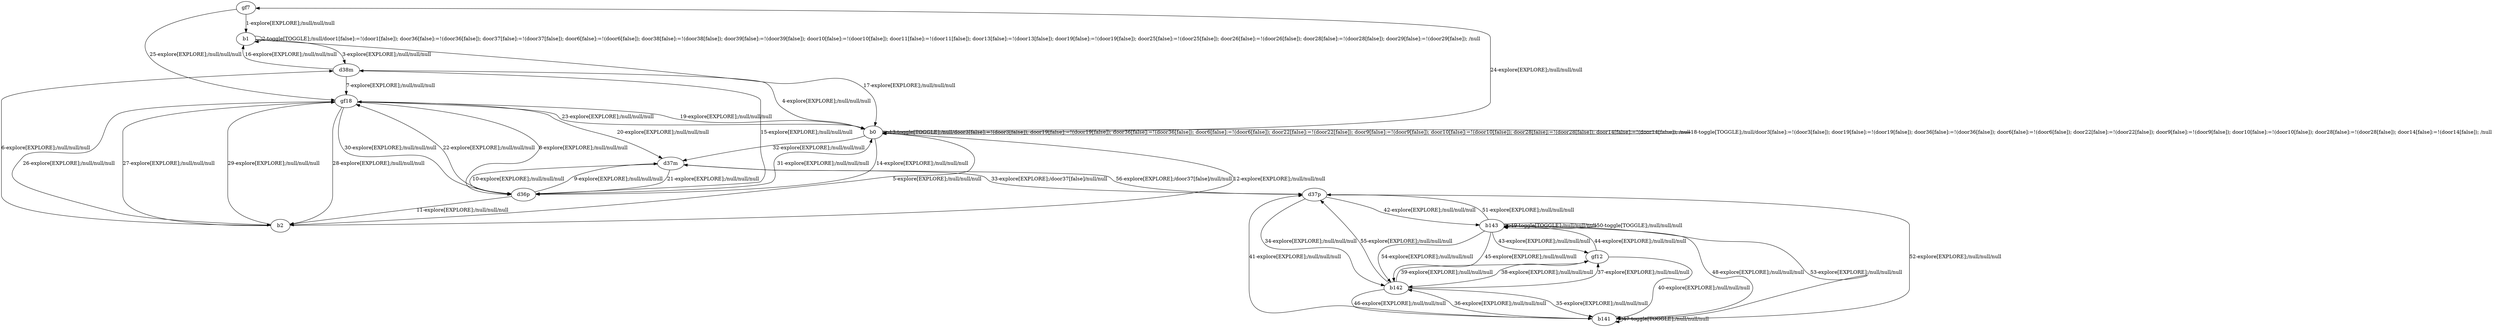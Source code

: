# Total number of goals covered by this test: 17
# b143 --> b143
# b141 --> b143
# b143 --> gf12
# b142 --> gf12
# d37p --> b142
# b142 --> d37p
# b141 --> b141
# b143 --> d37p
# d37p --> b141
# gf12 --> b143
# d37p --> b143
# gf12 --> b141
# b142 --> b141
# b141 --> d37p
# gf12 --> b142
# b143 --> b142
# b141 --> b142

digraph g {
"gf7" -> "b1" [label = "1-explore[EXPLORE];/null/null/null"];
"b1" -> "b1" [label = "2-toggle[TOGGLE];/null/door1[false]:=!(door1[false]); door36[false]:=!(door36[false]); door37[false]:=!(door37[false]); door6[false]:=!(door6[false]); door38[false]:=!(door38[false]); door39[false]:=!(door39[false]); door10[false]:=!(door10[false]); door11[false]:=!(door11[false]); door13[false]:=!(door13[false]); door19[false]:=!(door19[false]); door25[false]:=!(door25[false]); door26[false]:=!(door26[false]); door28[false]:=!(door28[false]); door29[false]:=!(door29[false]); /null"];
"b1" -> "d38m" [label = "3-explore[EXPLORE];/null/null/null"];
"d38m" -> "b0" [label = "4-explore[EXPLORE];/null/null/null"];
"b0" -> "b2" [label = "5-explore[EXPLORE];/null/null/null"];
"b2" -> "d38m" [label = "6-explore[EXPLORE];/null/null/null"];
"d38m" -> "gf18" [label = "7-explore[EXPLORE];/null/null/null"];
"gf18" -> "d36p" [label = "8-explore[EXPLORE];/null/null/null"];
"d36p" -> "d37m" [label = "9-explore[EXPLORE];/null/null/null"];
"d37m" -> "d36p" [label = "10-explore[EXPLORE];/null/null/null"];
"d36p" -> "b2" [label = "11-explore[EXPLORE];/null/null/null"];
"b2" -> "b0" [label = "12-explore[EXPLORE];/null/null/null"];
"b0" -> "b0" [label = "13-toggle[TOGGLE];/null/door3[false]:=!(door3[false]); door19[false]:=!(door19[false]); door36[false]:=!(door36[false]); door6[false]:=!(door6[false]); door22[false]:=!(door22[false]); door9[false]:=!(door9[false]); door10[false]:=!(door10[false]); door28[false]:=!(door28[false]); door14[false]:=!(door14[false]); /null"];
"b0" -> "d36p" [label = "14-explore[EXPLORE];/null/null/null"];
"d36p" -> "d38m" [label = "15-explore[EXPLORE];/null/null/null"];
"d38m" -> "b1" [label = "16-explore[EXPLORE];/null/null/null"];
"b1" -> "b0" [label = "17-explore[EXPLORE];/null/null/null"];
"b0" -> "b0" [label = "18-toggle[TOGGLE];/null/door3[false]:=!(door3[false]); door19[false]:=!(door19[false]); door36[false]:=!(door36[false]); door6[false]:=!(door6[false]); door22[false]:=!(door22[false]); door9[false]:=!(door9[false]); door10[false]:=!(door10[false]); door28[false]:=!(door28[false]); door14[false]:=!(door14[false]); /null"];
"b0" -> "gf18" [label = "19-explore[EXPLORE];/null/null/null"];
"gf18" -> "d37m" [label = "20-explore[EXPLORE];/null/null/null"];
"d37m" -> "d36p" [label = "21-explore[EXPLORE];/null/null/null"];
"d36p" -> "gf18" [label = "22-explore[EXPLORE];/null/null/null"];
"gf18" -> "b0" [label = "23-explore[EXPLORE];/null/null/null"];
"b0" -> "gf7" [label = "24-explore[EXPLORE];/null/null/null"];
"gf7" -> "gf18" [label = "25-explore[EXPLORE];/null/null/null"];
"gf18" -> "b2" [label = "26-explore[EXPLORE];/null/null/null"];
"b2" -> "gf18" [label = "27-explore[EXPLORE];/null/null/null"];
"gf18" -> "b2" [label = "28-explore[EXPLORE];/null/null/null"];
"b2" -> "gf18" [label = "29-explore[EXPLORE];/null/null/null"];
"gf18" -> "d36p" [label = "30-explore[EXPLORE];/null/null/null"];
"d36p" -> "b0" [label = "31-explore[EXPLORE];/null/null/null"];
"b0" -> "d37m" [label = "32-explore[EXPLORE];/null/null/null"];
"d37m" -> "d37p" [label = "33-explore[EXPLORE];/door37[false]/null/null"];
"d37p" -> "b142" [label = "34-explore[EXPLORE];/null/null/null"];
"b142" -> "b141" [label = "35-explore[EXPLORE];/null/null/null"];
"b141" -> "b142" [label = "36-explore[EXPLORE];/null/null/null"];
"b142" -> "gf12" [label = "37-explore[EXPLORE];/null/null/null"];
"gf12" -> "b142" [label = "38-explore[EXPLORE];/null/null/null"];
"b142" -> "gf12" [label = "39-explore[EXPLORE];/null/null/null"];
"gf12" -> "b141" [label = "40-explore[EXPLORE];/null/null/null"];
"b141" -> "d37p" [label = "41-explore[EXPLORE];/null/null/null"];
"d37p" -> "b143" [label = "42-explore[EXPLORE];/null/null/null"];
"b143" -> "gf12" [label = "43-explore[EXPLORE];/null/null/null"];
"gf12" -> "b143" [label = "44-explore[EXPLORE];/null/null/null"];
"b143" -> "b142" [label = "45-explore[EXPLORE];/null/null/null"];
"b142" -> "b141" [label = "46-explore[EXPLORE];/null/null/null"];
"b141" -> "b141" [label = "47-toggle[TOGGLE];/null/null/null"];
"b141" -> "b143" [label = "48-explore[EXPLORE];/null/null/null"];
"b143" -> "b143" [label = "49-toggle[TOGGLE];/null/null/null"];
"b143" -> "b143" [label = "50-toggle[TOGGLE];/null/null/null"];
"b143" -> "d37p" [label = "51-explore[EXPLORE];/null/null/null"];
"d37p" -> "b141" [label = "52-explore[EXPLORE];/null/null/null"];
"b141" -> "b143" [label = "53-explore[EXPLORE];/null/null/null"];
"b143" -> "b142" [label = "54-explore[EXPLORE];/null/null/null"];
"b142" -> "d37p" [label = "55-explore[EXPLORE];/null/null/null"];
"d37p" -> "d37m" [label = "56-explore[EXPLORE];/door37[false]/null/null"];
}